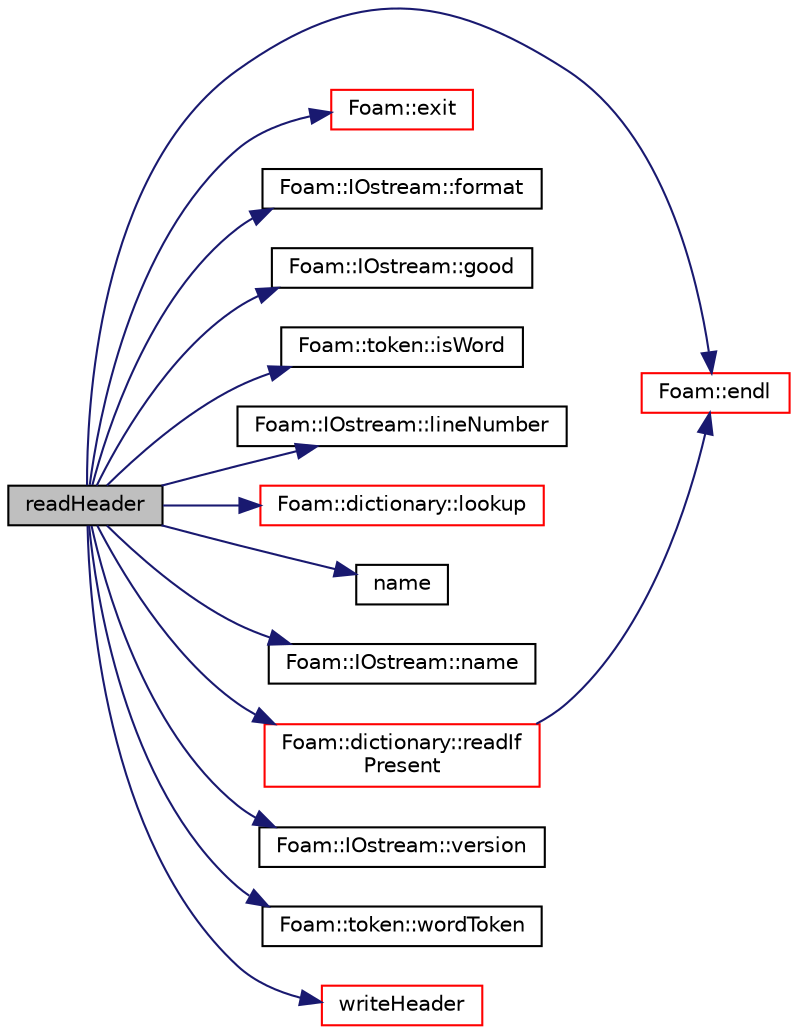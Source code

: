 digraph "readHeader"
{
  bgcolor="transparent";
  edge [fontname="Helvetica",fontsize="10",labelfontname="Helvetica",labelfontsize="10"];
  node [fontname="Helvetica",fontsize="10",shape=record];
  rankdir="LR";
  Node19779 [label="readHeader",height=0.2,width=0.4,color="black", fillcolor="grey75", style="filled", fontcolor="black"];
  Node19779 -> Node19780 [color="midnightblue",fontsize="10",style="solid",fontname="Helvetica"];
  Node19780 [label="Foam::endl",height=0.2,width=0.4,color="red",URL="$a21851.html#a2db8fe02a0d3909e9351bb4275b23ce4",tooltip="Add newline and flush stream. "];
  Node19779 -> Node19782 [color="midnightblue",fontsize="10",style="solid",fontname="Helvetica"];
  Node19782 [label="Foam::exit",height=0.2,width=0.4,color="red",URL="$a21851.html#a06ca7250d8e89caf05243ec094843642"];
  Node19779 -> Node19829 [color="midnightblue",fontsize="10",style="solid",fontname="Helvetica"];
  Node19829 [label="Foam::IOstream::format",height=0.2,width=0.4,color="black",URL="$a27333.html#a33bbef3587114a06f7bdc0b91ba57ed9",tooltip="Return current stream format. "];
  Node19779 -> Node19821 [color="midnightblue",fontsize="10",style="solid",fontname="Helvetica"];
  Node19821 [label="Foam::IOstream::good",height=0.2,width=0.4,color="black",URL="$a27333.html#abdcc7f96f487faadc7769afcf58fe992",tooltip="Return true if next operation might succeed. "];
  Node19779 -> Node19830 [color="midnightblue",fontsize="10",style="solid",fontname="Helvetica"];
  Node19830 [label="Foam::token::isWord",height=0.2,width=0.4,color="black",URL="$a27413.html#ace6d5ecd2736d19990a7c12e0fe5a745"];
  Node19779 -> Node19818 [color="midnightblue",fontsize="10",style="solid",fontname="Helvetica"];
  Node19818 [label="Foam::IOstream::lineNumber",height=0.2,width=0.4,color="black",URL="$a27333.html#a2bca2e504df91006cb4a2b09ba1ac409",tooltip="Return current stream line number. "];
  Node19779 -> Node19831 [color="midnightblue",fontsize="10",style="solid",fontname="Helvetica"];
  Node19831 [label="Foam::dictionary::lookup",height=0.2,width=0.4,color="red",URL="$a27129.html#a6a0727fa523e48977e27348663def509",tooltip="Find and return an entry data stream. "];
  Node19779 -> Node19844 [color="midnightblue",fontsize="10",style="solid",fontname="Helvetica"];
  Node19844 [label="name",height=0.2,width=0.4,color="black",URL="$a27249.html#acc80e00a8ac919288fb55bd14cc88bf6",tooltip="Return name. "];
  Node19779 -> Node20079 [color="midnightblue",fontsize="10",style="solid",fontname="Helvetica"];
  Node20079 [label="Foam::IOstream::name",height=0.2,width=0.4,color="black",URL="$a27333.html#a41b2d01e5fd6e1bc71a895d8b8a86308",tooltip="Return the name of the stream. "];
  Node19779 -> Node20003 [color="midnightblue",fontsize="10",style="solid",fontname="Helvetica"];
  Node20003 [label="Foam::dictionary::readIf\lPresent",height=0.2,width=0.4,color="red",URL="$a27129.html#ad4bd008e6ee208313f2c3a963ee1170d",tooltip="Find an entry if present, and assign to T. "];
  Node20003 -> Node19780 [color="midnightblue",fontsize="10",style="solid",fontname="Helvetica"];
  Node19779 -> Node20080 [color="midnightblue",fontsize="10",style="solid",fontname="Helvetica"];
  Node20080 [label="Foam::IOstream::version",height=0.2,width=0.4,color="black",URL="$a27333.html#a84b4350bd7516c6c1dda0b1cb3cbcbfb",tooltip="Return the stream version. "];
  Node19779 -> Node20081 [color="midnightblue",fontsize="10",style="solid",fontname="Helvetica"];
  Node20081 [label="Foam::token::wordToken",height=0.2,width=0.4,color="black",URL="$a27413.html#ad910f760295c279f583c11a6e4d445c8"];
  Node19779 -> Node20082 [color="midnightblue",fontsize="10",style="solid",fontname="Helvetica"];
  Node20082 [label="writeHeader",height=0.2,width=0.4,color="red",URL="$a27249.html#ae7d7d31a4ff63361dd3f6490835938e8",tooltip="Write header. "];
}
